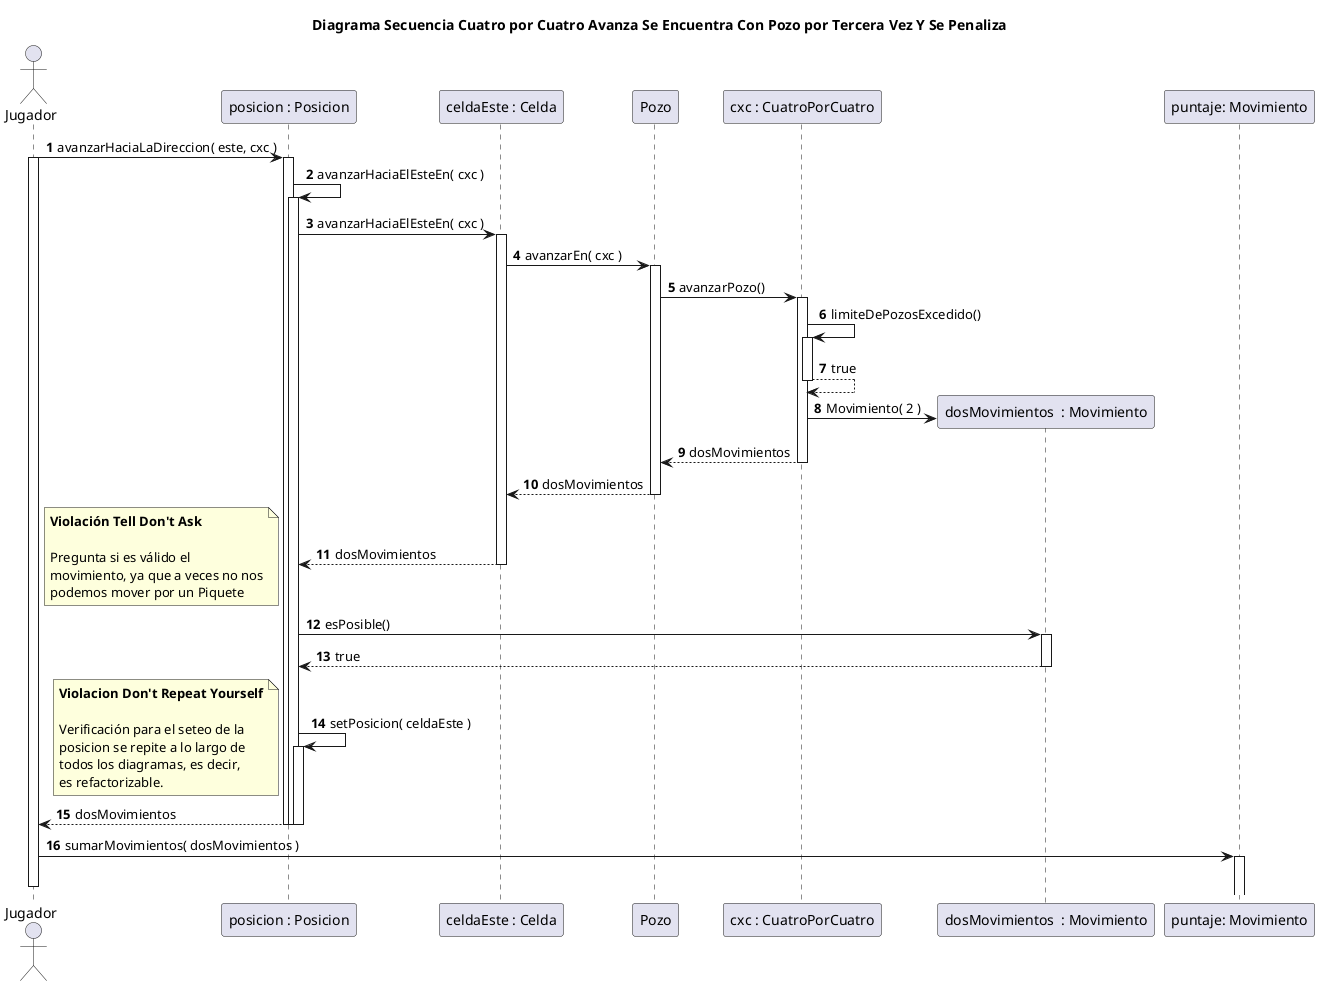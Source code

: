 @startuml
title Diagrama Secuencia Cuatro por Cuatro Avanza Se Encuentra Con Pozo por Tercera Vez Y Se Penaliza

autonumber

actor Jugador

Jugador -> "posicion : Posicion"++: avanzarHaciaLaDireccion( este, cxc )

activate Jugador
"posicion : Posicion" -> "posicion : Posicion"++: avanzarHaciaElEsteEn( cxc )
"posicion : Posicion" -> "celdaEste : Celda"++: avanzarHaciaElEsteEn( cxc )

"celdaEste : Celda" -> Pozo++: avanzarEn( cxc )
Pozo -> "cxc : CuatroPorCuatro"++: avanzarPozo()
"cxc : CuatroPorCuatro" -> "cxc : CuatroPorCuatro"++: limiteDePozosExcedido()
"cxc : CuatroPorCuatro" --> "cxc : CuatroPorCuatro"--: true
create "dosMovimientos  : Movimiento"
"cxc : CuatroPorCuatro" -> "dosMovimientos  : Movimiento": Movimiento( 2 )
"cxc : CuatroPorCuatro" --> Pozo: dosMovimientos
deactivate "cxc : CuatroPorCuatro"
Pozo --> "celdaEste : Celda": dosMovimientos
deactivate Pozo
"celdaEste : Celda" --> "posicion : Posicion": dosMovimientos
deactivate "celdaEste : Celda"

note left
**Violación Tell Don't Ask**

Pregunta si es válido el
movimiento, ya que a veces no nos
podemos mover por un Piquete
end note

"dosMovimientos  : Movimiento" <- "posicion : Posicion"++: esPosible()
"dosMovimientos  : Movimiento" --> "posicion : Posicion": true
deactivate "dosMovimientos  : Movimiento"

"posicion : Posicion" -> "posicion : Posicion"++: setPosicion( celdaEste )

note left
**Violacion Don't Repeat Yourself**

Verificación para el seteo de la
posicion se repite a lo largo de
todos los diagramas, es decir,
es refactorizable.
end note

"posicion : Posicion" --> Jugador--: dosMovimientos
deactivate "posicion : Posicion"
deactivate "posicion : Posicion"
Jugador -> "puntaje: Movimiento"++: sumarMovimientos( dosMovimientos )

deactivate Jugador
@enduml